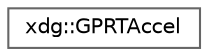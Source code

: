 digraph "Graphical Class Hierarchy"
{
 // LATEX_PDF_SIZE
  bgcolor="transparent";
  edge [fontname=Helvetica,fontsize=10,labelfontname=Helvetica,labelfontsize=10];
  node [fontname=Helvetica,fontsize=10,shape=box,height=0.2,width=0.4];
  rankdir="LR";
  Node0 [id="Node000000",label="xdg::GPRTAccel",height=0.2,width=0.4,color="grey40", fillcolor="white", style="filled",URL="$structxdg_1_1GPRTAccel.html",tooltip=" "];
}
